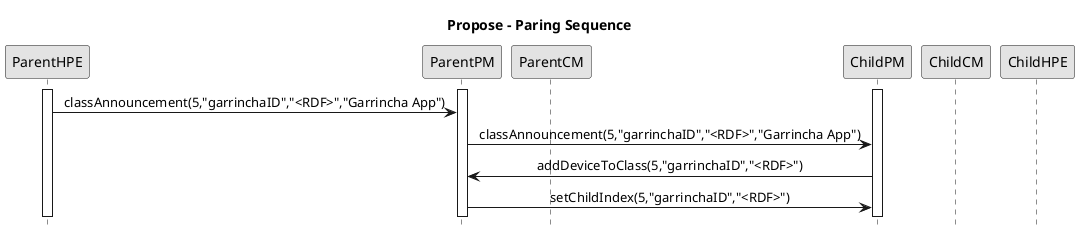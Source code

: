 '====================Begining PLANTUML params====================
@startuml
hide footbox
skinparam monochrome true
skinparam sequenceMessageAlign center

participant ParentHPE
participant ParentPM
participant ParentCM
participant ChildPM
participant ChildCM
participant ChildHPE
'====================Propose -  Paring and handling classes variables Sequence====================
title Propose - Paring Sequence
activate ParentHPE
activate ParentPM
activate ChildPM
ParentHPE->ParentPM: classAnnouncement(5,"garrinchaID","<RDF>","Garrincha App")
ParentPM->ChildPM: classAnnouncement(5,"garrinchaID","<RDF>","Garrincha App")
ChildPM->ParentPM: addDeviceToClass(5,"garrinchaID","<RDF>")
ParentPM->ChildPM: setChildIndex(5,"garrinchaID","<RDF>")

'====================Ending PLANTUML params====================
@enduml